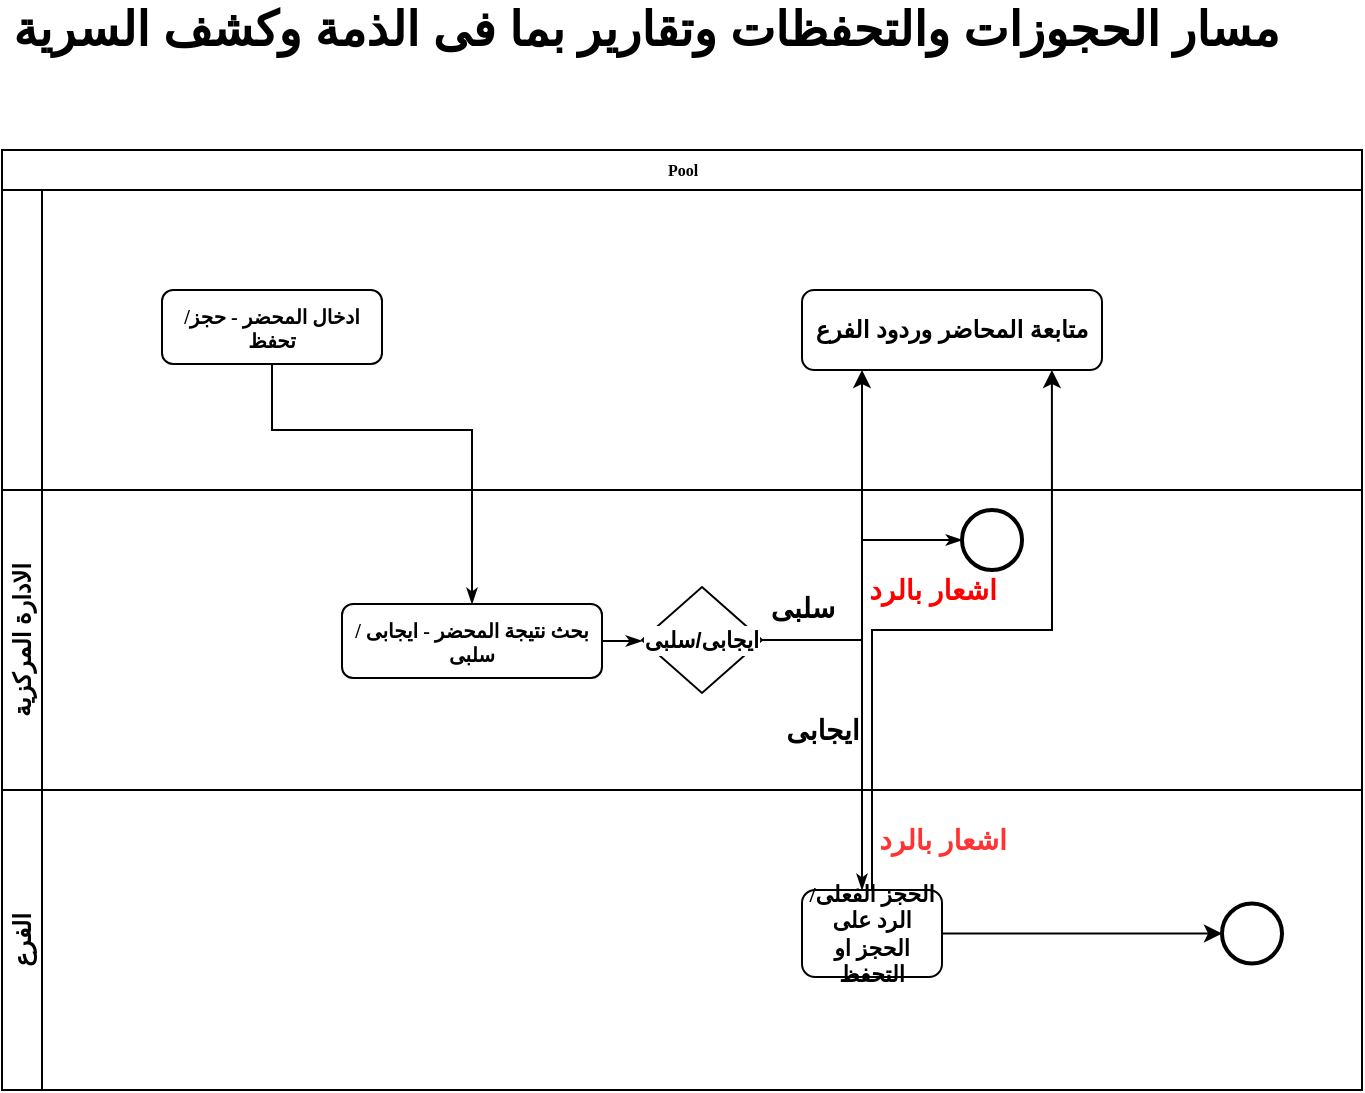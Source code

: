 <mxfile version="13.8.5" type="github">
  <diagram name="Page-1" id="c7488fd3-1785-93aa-aadb-54a6760d102a">
    <mxGraphModel dx="868" dy="482" grid="1" gridSize="10" guides="1" tooltips="1" connect="1" arrows="1" fold="1" page="1" pageScale="1" pageWidth="1100" pageHeight="850" background="#ffffff" math="0" shadow="0">
      <root>
        <mxCell id="0" />
        <mxCell id="1" parent="0" />
        <mxCell id="2b4e8129b02d487f-1" value="Pool" style="swimlane;html=1;childLayout=stackLayout;horizontal=1;startSize=20;horizontalStack=0;rounded=0;shadow=0;labelBackgroundColor=none;strokeWidth=1;fontFamily=Verdana;fontSize=8;align=center;" parent="1" vertex="1">
          <mxGeometry x="180" y="90" width="680" height="470" as="geometry" />
        </mxCell>
        <object label="" placeholders="1" id="2b4e8129b02d487f-3">
          <mxCell style="swimlane;html=1;startSize=20;horizontal=0;align=center;whiteSpace=wrap;" parent="2b4e8129b02d487f-1" vertex="1">
            <mxGeometry y="20" width="680" height="150" as="geometry">
              <mxRectangle y="20" width="680" height="20" as="alternateBounds" />
            </mxGeometry>
          </mxCell>
        </object>
        <mxCell id="2b4e8129b02d487f-12" value="&lt;b&gt;&lt;font style=&quot;font-size: 10px&quot;&gt;ادخال المحضر - حجز/تحفظ&lt;/font&gt;&lt;/b&gt;" style="rounded=1;whiteSpace=wrap;html=1;shadow=0;labelBackgroundColor=none;strokeWidth=1;fontFamily=Verdana;fontSize=8;align=center;" parent="2b4e8129b02d487f-3" vertex="1">
          <mxGeometry x="80" y="50" width="110" height="37" as="geometry" />
        </mxCell>
        <mxCell id="yQ5gD1PznGIKWnfgaVYV-18" value="&lt;font style=&quot;font-size: 12px&quot;&gt;&lt;b&gt;متابعة المحاضر وردود الفرع&lt;/b&gt;&lt;/font&gt;" style="rounded=1;whiteSpace=wrap;html=1;labelBackgroundColor=#FFFFFF;startSize=20;align=center;" vertex="1" parent="2b4e8129b02d487f-3">
          <mxGeometry x="400" y="50" width="150" height="40" as="geometry" />
        </mxCell>
        <mxCell id="2b4e8129b02d487f-4" value="الادارة المركزية" style="swimlane;html=1;startSize=20;horizontal=0;whiteSpace=wrap;" parent="2b4e8129b02d487f-1" vertex="1">
          <mxGeometry y="170" width="680" height="150" as="geometry" />
        </mxCell>
        <mxCell id="2b4e8129b02d487f-28" style="edgeStyle=orthogonalEdgeStyle;rounded=0;html=1;labelBackgroundColor=none;startArrow=none;startFill=0;startSize=5;endArrow=classicThin;endFill=1;endSize=5;jettySize=auto;orthogonalLoop=1;strokeWidth=1;fontFamily=Verdana;fontSize=8;entryX=0;entryY=0.5;entryDx=0;entryDy=0;exitX=1;exitY=0.5;exitDx=0;exitDy=0;" parent="2b4e8129b02d487f-4" source="yQ5gD1PznGIKWnfgaVYV-10" target="yQ5gD1PznGIKWnfgaVYV-7" edge="1">
          <mxGeometry relative="1" as="geometry">
            <mxPoint x="390" y="72" as="sourcePoint" />
            <mxPoint x="330" y="75.5" as="targetPoint" />
          </mxGeometry>
        </mxCell>
        <mxCell id="2b4e8129b02d487f-14" value="&lt;font style=&quot;font-size: 10px&quot;&gt;&lt;b&gt;بحث نتيجة المحضر - ايجابى /سلبى&lt;/b&gt;&lt;/font&gt;" style="rounded=1;whiteSpace=wrap;html=1;shadow=0;labelBackgroundColor=none;strokeWidth=1;fontFamily=Verdana;fontSize=8;align=center;" parent="2b4e8129b02d487f-4" vertex="1">
          <mxGeometry x="170" y="57" width="130" height="37" as="geometry" />
        </mxCell>
        <mxCell id="yQ5gD1PznGIKWnfgaVYV-7" value="" style="ellipse;whiteSpace=wrap;html=1;rounded=0;shadow=0;labelBackgroundColor=none;strokeWidth=2;fontFamily=Verdana;fontSize=8;align=center;" vertex="1" parent="2b4e8129b02d487f-4">
          <mxGeometry x="480" y="10" width="30" height="30" as="geometry" />
        </mxCell>
        <mxCell id="yQ5gD1PznGIKWnfgaVYV-10" value="&lt;font style=&quot;font-size: 11px&quot;&gt;&lt;b&gt;ايجابى/سلبى&lt;/b&gt;&lt;/font&gt;" style="rhombus;whiteSpace=wrap;html=1;labelBackgroundColor=#FFFFFF;startSize=20;align=center;" vertex="1" parent="2b4e8129b02d487f-4">
          <mxGeometry x="320" y="48.5" width="60" height="53" as="geometry" />
        </mxCell>
        <mxCell id="yQ5gD1PznGIKWnfgaVYV-12" style="edgeStyle=orthogonalEdgeStyle;rounded=0;html=1;labelBackgroundColor=none;startArrow=none;startFill=0;startSize=5;endArrow=classicThin;endFill=1;endSize=5;jettySize=auto;orthogonalLoop=1;strokeWidth=1;fontFamily=Verdana;fontSize=8;entryX=0;entryY=0.5;entryDx=0;entryDy=0;" edge="1" parent="2b4e8129b02d487f-4" source="2b4e8129b02d487f-14" target="yQ5gD1PznGIKWnfgaVYV-10">
          <mxGeometry relative="1" as="geometry">
            <mxPoint x="480" y="335.5" as="sourcePoint" />
            <mxPoint x="540" y="332" as="targetPoint" />
          </mxGeometry>
        </mxCell>
        <mxCell id="yQ5gD1PznGIKWnfgaVYV-13" value="&lt;font style=&quot;font-size: 14px&quot;&gt;&lt;b&gt;سلبى&lt;/b&gt;&lt;/font&gt;" style="text;html=1;resizable=0;autosize=1;align=center;verticalAlign=middle;points=[];fillColor=none;strokeColor=none;rounded=0;labelBackgroundColor=#FFFFFF;startSize=20;" vertex="1" parent="2b4e8129b02d487f-4">
          <mxGeometry x="380" y="48.5" width="40" height="20" as="geometry" />
        </mxCell>
        <mxCell id="yQ5gD1PznGIKWnfgaVYV-16" value="&lt;font style=&quot;font-size: 14px&quot;&gt;&lt;b&gt;ايجابى&lt;/b&gt;&lt;/font&gt;" style="text;html=1;resizable=0;autosize=1;align=center;verticalAlign=middle;points=[];fillColor=none;strokeColor=none;rounded=0;labelBackgroundColor=#FFFFFF;startSize=20;" vertex="1" parent="2b4e8129b02d487f-4">
          <mxGeometry x="390" y="110" width="40" height="20" as="geometry" />
        </mxCell>
        <mxCell id="yQ5gD1PznGIKWnfgaVYV-23" value="&lt;span style=&quot;font-size: 14px&quot;&gt;&lt;b&gt;&lt;font color=&quot;#ff0000&quot;&gt;اشعار بالرد&lt;/font&gt;&lt;/b&gt;&lt;/span&gt;" style="text;html=1;resizable=0;autosize=1;align=center;verticalAlign=middle;points=[];fillColor=none;strokeColor=none;rounded=0;labelBackgroundColor=#FFFFFF;startSize=20;" vertex="1" parent="2b4e8129b02d487f-4">
          <mxGeometry x="430" y="40" width="70" height="20" as="geometry" />
        </mxCell>
        <mxCell id="2b4e8129b02d487f-33" style="edgeStyle=orthogonalEdgeStyle;rounded=0;html=1;labelBackgroundColor=none;startArrow=none;startFill=0;startSize=5;endArrow=classicThin;endFill=1;endSize=5;jettySize=auto;orthogonalLoop=1;strokeWidth=1;fontFamily=Verdana;fontSize=8;exitX=1;exitY=0.5;exitDx=0;exitDy=0;" parent="2b4e8129b02d487f-1" source="yQ5gD1PznGIKWnfgaVYV-10" target="2b4e8129b02d487f-9" edge="1">
          <mxGeometry relative="1" as="geometry">
            <mxPoint x="420" y="250" as="sourcePoint" />
            <Array as="points">
              <mxPoint x="430" y="245" />
            </Array>
          </mxGeometry>
        </mxCell>
        <mxCell id="2b4e8129b02d487f-2" value="الفرع" style="swimlane;startSize=20;horizontal=0;labelBackgroundColor=#FFFFFF;whiteSpace=wrap;labelBorderColor=none;" parent="2b4e8129b02d487f-1" vertex="1">
          <mxGeometry y="320" width="680" height="150" as="geometry" />
        </mxCell>
        <mxCell id="yQ5gD1PznGIKWnfgaVYV-17" style="edgeStyle=orthogonalEdgeStyle;rounded=0;orthogonalLoop=1;jettySize=auto;html=1;entryX=0;entryY=0.5;entryDx=0;entryDy=0;startSize=20;" edge="1" parent="2b4e8129b02d487f-2" source="2b4e8129b02d487f-9" target="2b4e8129b02d487f-11">
          <mxGeometry relative="1" as="geometry" />
        </mxCell>
        <mxCell id="2b4e8129b02d487f-9" value="&lt;font style=&quot;font-size: 11px&quot;&gt;&lt;b&gt;الحجز الفعلى/الرد على الحجز او التحفظ&lt;/b&gt;&lt;/font&gt;" style="rounded=1;whiteSpace=wrap;html=1;shadow=0;labelBackgroundColor=none;strokeWidth=1;fontFamily=Verdana;fontSize=8;align=center;" parent="2b4e8129b02d487f-2" vertex="1">
          <mxGeometry x="400" y="50" width="70" height="43.5" as="geometry" />
        </mxCell>
        <mxCell id="2b4e8129b02d487f-11" value="" style="ellipse;whiteSpace=wrap;html=1;rounded=0;shadow=0;labelBackgroundColor=none;strokeWidth=2;fontFamily=Verdana;fontSize=8;align=center;" parent="2b4e8129b02d487f-2" vertex="1">
          <mxGeometry x="610" y="56.75" width="30" height="30" as="geometry" />
        </mxCell>
        <mxCell id="yQ5gD1PznGIKWnfgaVYV-22" value="&lt;span style=&quot;font-size: 14px&quot;&gt;&lt;b&gt;&lt;font color=&quot;#ff3333&quot;&gt;اشعار بالرد&lt;/font&gt;&lt;/b&gt;&lt;/span&gt;" style="text;html=1;resizable=0;autosize=1;align=center;verticalAlign=middle;points=[];fillColor=none;strokeColor=none;rounded=0;labelBackgroundColor=#FFFFFF;startSize=20;" vertex="1" parent="2b4e8129b02d487f-2">
          <mxGeometry x="435" y="15" width="70" height="20" as="geometry" />
        </mxCell>
        <mxCell id="2b4e8129b02d487f-26" style="edgeStyle=orthogonalEdgeStyle;rounded=0;html=1;labelBackgroundColor=none;startArrow=none;startFill=0;startSize=5;endArrow=classicThin;endFill=1;endSize=5;jettySize=auto;orthogonalLoop=1;strokeWidth=1;fontFamily=Verdana;fontSize=8" parent="2b4e8129b02d487f-1" source="2b4e8129b02d487f-12" target="2b4e8129b02d487f-14" edge="1">
          <mxGeometry relative="1" as="geometry">
            <mxPoint x="250" y="88.5" as="targetPoint" />
            <Array as="points">
              <mxPoint x="135" y="140" />
              <mxPoint x="235" y="140" />
            </Array>
          </mxGeometry>
        </mxCell>
        <mxCell id="yQ5gD1PznGIKWnfgaVYV-19" style="edgeStyle=orthogonalEdgeStyle;rounded=0;orthogonalLoop=1;jettySize=auto;html=1;entryX=0.833;entryY=1;entryDx=0;entryDy=0;entryPerimeter=0;startSize=20;" edge="1" parent="2b4e8129b02d487f-1" source="2b4e8129b02d487f-9" target="yQ5gD1PznGIKWnfgaVYV-18">
          <mxGeometry relative="1" as="geometry" />
        </mxCell>
        <mxCell id="yQ5gD1PznGIKWnfgaVYV-21" style="edgeStyle=orthogonalEdgeStyle;rounded=0;orthogonalLoop=1;jettySize=auto;html=1;startSize=20;" edge="1" parent="2b4e8129b02d487f-1" source="yQ5gD1PznGIKWnfgaVYV-10" target="yQ5gD1PznGIKWnfgaVYV-18">
          <mxGeometry relative="1" as="geometry">
            <Array as="points">
              <mxPoint x="430" y="245" />
            </Array>
          </mxGeometry>
        </mxCell>
        <mxCell id="yQ5gD1PznGIKWnfgaVYV-1" value="&lt;span style=&quot;font-size: 24px&quot;&gt;&lt;b&gt;مسار الحجوزات والتحفظات وتقارير بما فى الذمة وكشف السرية&amp;nbsp;&lt;/b&gt;&lt;/span&gt;" style="text;html=1;resizable=0;autosize=1;align=center;verticalAlign=middle;points=[];fillColor=none;strokeColor=none;rounded=0;" vertex="1" parent="1">
          <mxGeometry x="245" y="20" width="520" height="20" as="geometry" />
        </mxCell>
      </root>
    </mxGraphModel>
  </diagram>
</mxfile>
